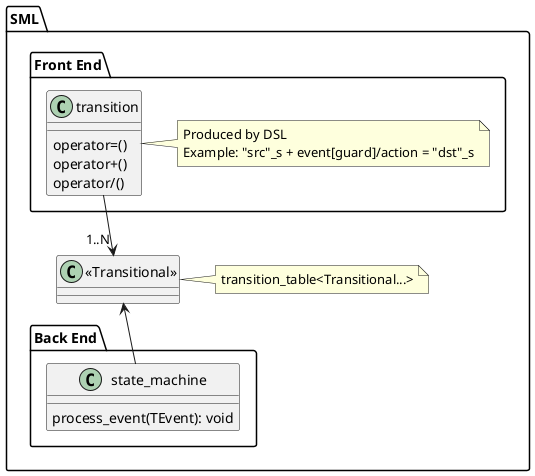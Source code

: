 @startuml

package "SML" {

package "Back End" {
class state_machine {
  process_event(TEvent): void
}
}

package "Front End" {
  class transition {
    operator=()
    operator+()
    operator/()
  }

  note right of transition: Produced by DSL\nExample: "src"_s + event[guard]/action = "dst"_s
}

transition  --> "1..N" "<<Transitional>>"
note right : transition_table<Transitional...>

"<<Transitional>>" <-- state_machine

@enduml
